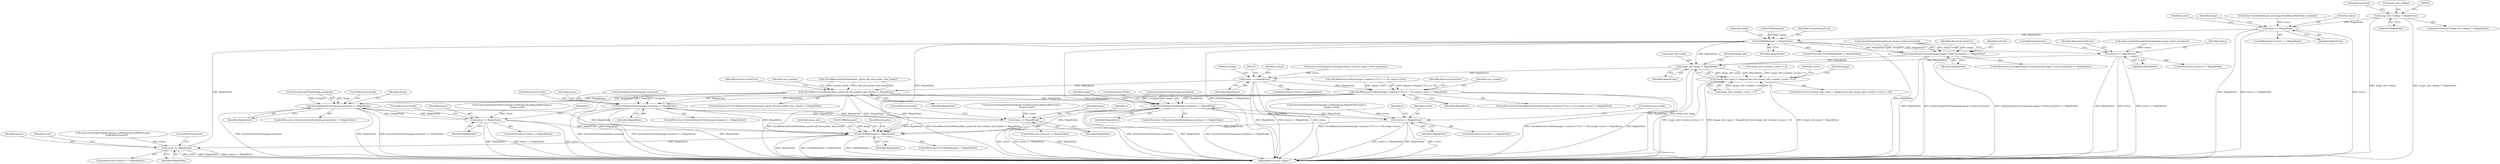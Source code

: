 digraph "0_ImageMagick_134463b926fa965571aa4febd61b810be5e7da05_0@pointer" {
"1000154" [label="(Call,image_info->debug != MagickFalse)"];
"1000193" [label="(Call,status == MagickFalse)"];
"1000494" [label="(Call,EOFBlob(image) != MagickFalse)"];
"1000767" [label="(Call,status == MagickFalse)"];
"1001174" [label="(Call,image_info->ping != MagickFalse)"];
"1001173" [label="(Call,(image_info->ping != MagickFalse) && (image_info->number_scenes != 0))"];
"1001211" [label="(Call,status == MagickFalse)"];
"1001257" [label="(Call,CheckMemoryOverflow((image->columns+7UL) >> 3UL,image->rows) != MagickFalse)"];
"1001912" [label="(Call,SyncAuthenticPixels(image,exception) == MagickFalse)"];
"1001939" [label="(Call,status == MagickFalse)"];
"1002262" [label="(Call,EOFBlob(image) != MagickFalse)"];
"1002350" [label="(Call,status == MagickFalse)"];
"1002007" [label="(Call,SyncAuthenticPixels(image,exception) == MagickFalse)"];
"1002034" [label="(Call,status == MagickFalse)"];
"1002213" [label="(Call,SyncAuthenticPixels(image,exception) == MagickFalse)"];
"1002240" [label="(Call,status == MagickFalse)"];
"1001289" [label="(Call,CheckMemoryOverflow(number_pixels,viff_info.number_data_bands) != MagickFalse)"];
"1000823" [label="(Call,AcquireImageColormap(image,image->colors,exception) == MagickFalse)"];
"1001921" [label="(Identifier,image)"];
"1000170" [label="(Identifier,exception)"];
"1001917" [label="(ControlStructure,break;)"];
"1001175" [label="(Call,image_info->ping)"];
"1002261" [label="(ControlStructure,if (EOFBlob(image) != MagickFalse))"];
"1002033" [label="(ControlStructure,if (status == MagickFalse))"];
"1000192" [label="(ControlStructure,if (status == MagickFalse))"];
"1002370" [label="(MethodReturn,static Image *)"];
"1000768" [label="(Identifier,status)"];
"1001962" [label="(Identifier,y)"];
"1001941" [label="(Identifier,MagickFalse)"];
"1000767" [label="(Call,status == MagickFalse)"];
"1000766" [label="(ControlStructure,if (status == MagickFalse))"];
"1001911" [label="(ControlStructure,if (SyncAuthenticPixels(image,exception) == MagickFalse))"];
"1001938" [label="(ControlStructure,if (status == MagickFalse))"];
"1001290" [label="(Call,CheckMemoryOverflow(number_pixels,viff_info.number_data_bands))"];
"1001257" [label="(Call,CheckMemoryOverflow((image->columns+7UL) >> 3UL,image->rows) != MagickFalse)"];
"1002011" [label="(Identifier,MagickFalse)"];
"1002016" [label="(Identifier,image)"];
"1001178" [label="(Identifier,MagickFalse)"];
"1000195" [label="(Identifier,MagickFalse)"];
"1000206" [label="(Identifier,count)"];
"1002212" [label="(ControlStructure,if (SyncAuthenticPixels(image,exception) == MagickFalse))"];
"1001210" [label="(ControlStructure,if (status == MagickFalse))"];
"1002243" [label="(ControlStructure,break;)"];
"1001274" [label="(Identifier,max_packets)"];
"1000198" [label="(Identifier,image)"];
"1000773" [label="(ControlStructure,break;)"];
"1002352" [label="(Identifier,MagickFalse)"];
"1001173" [label="(Call,(image_info->ping != MagickFalse) && (image_info->number_scenes != 0))"];
"1001940" [label="(Identifier,status)"];
"1002265" [label="(Identifier,MagickFalse)"];
"1001256" [label="(ControlStructure,if (CheckMemoryOverflow((image->columns+7UL) >> 3UL,image->rows) != MagickFalse))"];
"1000771" [label="(Identifier,ResourceLimitError)"];
"1002241" [label="(Identifier,status)"];
"1001258" [label="(Call,CheckMemoryOverflow((image->columns+7UL) >> 3UL,image->rows))"];
"1001913" [label="(Call,SyncAuthenticPixels(image,exception))"];
"1002356" [label="(Identifier,count)"];
"1002222" [label="(Identifier,image)"];
"1001916" [label="(Identifier,MagickFalse)"];
"1001942" [label="(ControlStructure,break;)"];
"1001269" [label="(Identifier,MagickFalse)"];
"1000758" [label="(Call,status=AcquireImageColormap(image,image->colors,exception))"];
"1002214" [label="(Call,SyncAuthenticPixels(image,exception))"];
"1002008" [label="(Call,SyncAuthenticPixels(image,exception))"];
"1001211" [label="(Call,status == MagickFalse)"];
"1001297" [label="(Identifier,ResourceLimitError)"];
"1000153" [label="(ControlStructure,if (image_info->debug != MagickFalse))"];
"1001939" [label="(Call,status == MagickFalse)"];
"1002006" [label="(ControlStructure,if (SyncAuthenticPixels(image,exception) == MagickFalse))"];
"1000823" [label="(Call,AcquireImageColormap(image,image->colors,exception) == MagickFalse)"];
"1000822" [label="(ControlStructure,if (AcquireImageColormap(image,image->colors,exception) == MagickFalse))"];
"1000185" [label="(Call,status=OpenBlob(image_info,image,ReadBinaryBlobMode,exception))"];
"1000158" [label="(Identifier,MagickFalse)"];
"1000494" [label="(Call,EOFBlob(image) != MagickFalse)"];
"1002278" [label="(Identifier,image_info)"];
"1002353" [label="(ControlStructure,break;)"];
"1002242" [label="(Identifier,MagickFalse)"];
"1001187" [label="(Identifier,image)"];
"1001179" [label="(Call,image_info->number_scenes != 0)"];
"1000832" [label="(Identifier,ResourceLimitError)"];
"1001212" [label="(Identifier,status)"];
"1000503" [label="(Identifier,image)"];
"1000497" [label="(Identifier,MagickFalse)"];
"1001289" [label="(Call,CheckMemoryOverflow(number_pixels,viff_info.number_data_bands) != MagickFalse)"];
"1000194" [label="(Identifier,status)"];
"1000493" [label="(ControlStructure,if (EOFBlob(image) != MagickFalse))"];
"1002037" [label="(ControlStructure,break;)"];
"1002217" [label="(Identifier,MagickFalse)"];
"1002276" [label="(Call,image_info->number_scenes != 0)"];
"1002240" [label="(Call,status == MagickFalse)"];
"1001200" [label="(Identifier,status)"];
"1000837" [label="(Identifier,viff_info)"];
"1001172" [label="(ControlStructure,if ((image_info->ping != MagickFalse) && (image_info->number_scenes != 0)))"];
"1002218" [label="(ControlStructure,break;)"];
"1002007" [label="(Call,SyncAuthenticPixels(image,exception) == MagickFalse)"];
"1001927" [label="(Call,status=SetImageProgress(image,LoadImageTag,(MagickOffsetType) y,\n                image->rows))"];
"1002034" [label="(Call,status == MagickFalse)"];
"1000495" [label="(Call,EOFBlob(image))"];
"1001271" [label="(Identifier,ResourceLimitError)"];
"1001174" [label="(Call,image_info->ping != MagickFalse)"];
"1000154" [label="(Call,image_info->debug != MagickFalse)"];
"1002340" [label="(Call,status=SetImageProgress(image,LoadImagesTag,TellBlob(image),\n          GetBlobSize(image)))"];
"1002036" [label="(Identifier,MagickFalse)"];
"1000155" [label="(Call,image_info->debug)"];
"1000499" [label="(Identifier,CorruptImageError)"];
"1001199" [label="(Call,status=SetImageExtent(image,image->columns,image->rows,exception))"];
"1002228" [label="(Call,status=SetImageProgress(image,LoadImageTag,(MagickOffsetType) y,\n                image->rows))"];
"1002350" [label="(Call,status == MagickFalse)"];
"1001181" [label="(Identifier,image_info)"];
"1002263" [label="(Call,EOFBlob(image))"];
"1001300" [label="(Identifier,max_packets)"];
"1001216" [label="(Identifier,image)"];
"1002022" [label="(Call,status=SetImageProgress(image,LoadImageTag,(MagickOffsetType) y,\n                image->rows))"];
"1001912" [label="(Call,SyncAuthenticPixels(image,exception) == MagickFalse)"];
"1000830" [label="(Identifier,MagickFalse)"];
"1001723" [label="(Identifier,y)"];
"1002351" [label="(Identifier,status)"];
"1001213" [label="(Identifier,MagickFalse)"];
"1002349" [label="(ControlStructure,if (status == MagickFalse))"];
"1002063" [label="(Identifier,y)"];
"1002262" [label="(Call,EOFBlob(image) != MagickFalse)"];
"1000769" [label="(Identifier,MagickFalse)"];
"1001288" [label="(ControlStructure,if (CheckMemoryOverflow(number_pixels,viff_info.number_data_bands) != MagickFalse))"];
"1002035" [label="(Identifier,status)"];
"1001295" [label="(Identifier,MagickFalse)"];
"1002213" [label="(Call,SyncAuthenticPixels(image,exception) == MagickFalse)"];
"1000824" [label="(Call,AcquireImageColormap(image,image->colors,exception))"];
"1002239" [label="(ControlStructure,if (status == MagickFalse))"];
"1002012" [label="(ControlStructure,break;)"];
"1000193" [label="(Call,status == MagickFalse)"];
"1002268" [label="(Identifier,exception)"];
"1000154" -> "1000153"  [label="AST: "];
"1000154" -> "1000158"  [label="CFG: "];
"1000155" -> "1000154"  [label="AST: "];
"1000158" -> "1000154"  [label="AST: "];
"1000160" -> "1000154"  [label="CFG: "];
"1000170" -> "1000154"  [label="CFG: "];
"1000154" -> "1002370"  [label="DDG: image_info->debug"];
"1000154" -> "1002370"  [label="DDG: image_info->debug != MagickFalse"];
"1000154" -> "1000193"  [label="DDG: MagickFalse"];
"1000193" -> "1000192"  [label="AST: "];
"1000193" -> "1000195"  [label="CFG: "];
"1000194" -> "1000193"  [label="AST: "];
"1000195" -> "1000193"  [label="AST: "];
"1000198" -> "1000193"  [label="CFG: "];
"1000206" -> "1000193"  [label="CFG: "];
"1000193" -> "1002370"  [label="DDG: status"];
"1000193" -> "1002370"  [label="DDG: MagickFalse"];
"1000193" -> "1002370"  [label="DDG: status == MagickFalse"];
"1000185" -> "1000193"  [label="DDG: status"];
"1000193" -> "1000494"  [label="DDG: MagickFalse"];
"1000494" -> "1000493"  [label="AST: "];
"1000494" -> "1000497"  [label="CFG: "];
"1000495" -> "1000494"  [label="AST: "];
"1000497" -> "1000494"  [label="AST: "];
"1000499" -> "1000494"  [label="CFG: "];
"1000503" -> "1000494"  [label="CFG: "];
"1000494" -> "1002370"  [label="DDG: EOFBlob(image) != MagickFalse"];
"1000494" -> "1002370"  [label="DDG: MagickFalse"];
"1000494" -> "1002370"  [label="DDG: EOFBlob(image)"];
"1000495" -> "1000494"  [label="DDG: image"];
"1002262" -> "1000494"  [label="DDG: MagickFalse"];
"1002350" -> "1000494"  [label="DDG: MagickFalse"];
"1000494" -> "1000767"  [label="DDG: MagickFalse"];
"1000494" -> "1000823"  [label="DDG: MagickFalse"];
"1000494" -> "1001174"  [label="DDG: MagickFalse"];
"1000767" -> "1000766"  [label="AST: "];
"1000767" -> "1000769"  [label="CFG: "];
"1000768" -> "1000767"  [label="AST: "];
"1000769" -> "1000767"  [label="AST: "];
"1000771" -> "1000767"  [label="CFG: "];
"1000773" -> "1000767"  [label="CFG: "];
"1000767" -> "1002370"  [label="DDG: status == MagickFalse"];
"1000767" -> "1002370"  [label="DDG: MagickFalse"];
"1000767" -> "1002370"  [label="DDG: status"];
"1000758" -> "1000767"  [label="DDG: status"];
"1000767" -> "1001174"  [label="DDG: MagickFalse"];
"1001174" -> "1001173"  [label="AST: "];
"1001174" -> "1001178"  [label="CFG: "];
"1001175" -> "1001174"  [label="AST: "];
"1001178" -> "1001174"  [label="AST: "];
"1001181" -> "1001174"  [label="CFG: "];
"1001173" -> "1001174"  [label="CFG: "];
"1001174" -> "1002370"  [label="DDG: MagickFalse"];
"1001174" -> "1002370"  [label="DDG: image_info->ping"];
"1001174" -> "1001173"  [label="DDG: image_info->ping"];
"1001174" -> "1001173"  [label="DDG: MagickFalse"];
"1000823" -> "1001174"  [label="DDG: MagickFalse"];
"1001174" -> "1001211"  [label="DDG: MagickFalse"];
"1001173" -> "1001172"  [label="AST: "];
"1001173" -> "1001179"  [label="CFG: "];
"1001179" -> "1001173"  [label="AST: "];
"1001187" -> "1001173"  [label="CFG: "];
"1001200" -> "1001173"  [label="CFG: "];
"1001173" -> "1002370"  [label="DDG: image_info->number_scenes != 0"];
"1001173" -> "1002370"  [label="DDG: (image_info->ping != MagickFalse) && (image_info->number_scenes != 0)"];
"1001173" -> "1002370"  [label="DDG: image_info->ping != MagickFalse"];
"1002276" -> "1001173"  [label="DDG: image_info->number_scenes != 0"];
"1001179" -> "1001173"  [label="DDG: image_info->number_scenes"];
"1001179" -> "1001173"  [label="DDG: 0"];
"1001211" -> "1001210"  [label="AST: "];
"1001211" -> "1001213"  [label="CFG: "];
"1001212" -> "1001211"  [label="AST: "];
"1001213" -> "1001211"  [label="AST: "];
"1001216" -> "1001211"  [label="CFG: "];
"1001219" -> "1001211"  [label="CFG: "];
"1001211" -> "1002370"  [label="DDG: MagickFalse"];
"1001211" -> "1002370"  [label="DDG: status == MagickFalse"];
"1001211" -> "1002370"  [label="DDG: status"];
"1001199" -> "1001211"  [label="DDG: status"];
"1001211" -> "1001257"  [label="DDG: MagickFalse"];
"1001211" -> "1001289"  [label="DDG: MagickFalse"];
"1001257" -> "1001256"  [label="AST: "];
"1001257" -> "1001269"  [label="CFG: "];
"1001258" -> "1001257"  [label="AST: "];
"1001269" -> "1001257"  [label="AST: "];
"1001271" -> "1001257"  [label="CFG: "];
"1001274" -> "1001257"  [label="CFG: "];
"1001257" -> "1002370"  [label="DDG: CheckMemoryOverflow((image->columns+7UL) >> 3UL,image->rows)"];
"1001257" -> "1002370"  [label="DDG: CheckMemoryOverflow((image->columns+7UL) >> 3UL,image->rows) != MagickFalse"];
"1001257" -> "1002370"  [label="DDG: MagickFalse"];
"1001258" -> "1001257"  [label="DDG: (image->columns+7UL) >> 3UL"];
"1001258" -> "1001257"  [label="DDG: image->rows"];
"1001257" -> "1001912"  [label="DDG: MagickFalse"];
"1001257" -> "1002007"  [label="DDG: MagickFalse"];
"1001257" -> "1002213"  [label="DDG: MagickFalse"];
"1001257" -> "1002262"  [label="DDG: MagickFalse"];
"1001912" -> "1001911"  [label="AST: "];
"1001912" -> "1001916"  [label="CFG: "];
"1001913" -> "1001912"  [label="AST: "];
"1001916" -> "1001912"  [label="AST: "];
"1001917" -> "1001912"  [label="CFG: "];
"1001921" -> "1001912"  [label="CFG: "];
"1001912" -> "1002370"  [label="DDG: MagickFalse"];
"1001912" -> "1002370"  [label="DDG: SyncAuthenticPixels(image,exception) == MagickFalse"];
"1001912" -> "1002370"  [label="DDG: SyncAuthenticPixels(image,exception)"];
"1001913" -> "1001912"  [label="DDG: image"];
"1001913" -> "1001912"  [label="DDG: exception"];
"1001289" -> "1001912"  [label="DDG: MagickFalse"];
"1001939" -> "1001912"  [label="DDG: MagickFalse"];
"1001912" -> "1001939"  [label="DDG: MagickFalse"];
"1001912" -> "1002262"  [label="DDG: MagickFalse"];
"1001939" -> "1001938"  [label="AST: "];
"1001939" -> "1001941"  [label="CFG: "];
"1001940" -> "1001939"  [label="AST: "];
"1001941" -> "1001939"  [label="AST: "];
"1001942" -> "1001939"  [label="CFG: "];
"1001723" -> "1001939"  [label="CFG: "];
"1001939" -> "1002370"  [label="DDG: status"];
"1001939" -> "1002370"  [label="DDG: status == MagickFalse"];
"1001939" -> "1002370"  [label="DDG: MagickFalse"];
"1001927" -> "1001939"  [label="DDG: status"];
"1001939" -> "1002262"  [label="DDG: MagickFalse"];
"1002262" -> "1002261"  [label="AST: "];
"1002262" -> "1002265"  [label="CFG: "];
"1002263" -> "1002262"  [label="AST: "];
"1002265" -> "1002262"  [label="AST: "];
"1002268" -> "1002262"  [label="CFG: "];
"1002278" -> "1002262"  [label="CFG: "];
"1002262" -> "1002370"  [label="DDG: MagickFalse"];
"1002262" -> "1002370"  [label="DDG: EOFBlob(image) != MagickFalse"];
"1002262" -> "1002370"  [label="DDG: EOFBlob(image)"];
"1002263" -> "1002262"  [label="DDG: image"];
"1001289" -> "1002262"  [label="DDG: MagickFalse"];
"1002240" -> "1002262"  [label="DDG: MagickFalse"];
"1002034" -> "1002262"  [label="DDG: MagickFalse"];
"1002213" -> "1002262"  [label="DDG: MagickFalse"];
"1002007" -> "1002262"  [label="DDG: MagickFalse"];
"1002262" -> "1002350"  [label="DDG: MagickFalse"];
"1002350" -> "1002349"  [label="AST: "];
"1002350" -> "1002352"  [label="CFG: "];
"1002351" -> "1002350"  [label="AST: "];
"1002352" -> "1002350"  [label="AST: "];
"1002356" -> "1002350"  [label="CFG: "];
"1002353" -> "1002350"  [label="CFG: "];
"1002350" -> "1002370"  [label="DDG: status"];
"1002350" -> "1002370"  [label="DDG: MagickFalse"];
"1002350" -> "1002370"  [label="DDG: status == MagickFalse"];
"1002340" -> "1002350"  [label="DDG: status"];
"1002007" -> "1002006"  [label="AST: "];
"1002007" -> "1002011"  [label="CFG: "];
"1002008" -> "1002007"  [label="AST: "];
"1002011" -> "1002007"  [label="AST: "];
"1002012" -> "1002007"  [label="CFG: "];
"1002016" -> "1002007"  [label="CFG: "];
"1002007" -> "1002370"  [label="DDG: SyncAuthenticPixels(image,exception)"];
"1002007" -> "1002370"  [label="DDG: SyncAuthenticPixels(image,exception) == MagickFalse"];
"1002007" -> "1002370"  [label="DDG: MagickFalse"];
"1002008" -> "1002007"  [label="DDG: image"];
"1002008" -> "1002007"  [label="DDG: exception"];
"1001289" -> "1002007"  [label="DDG: MagickFalse"];
"1002034" -> "1002007"  [label="DDG: MagickFalse"];
"1002007" -> "1002034"  [label="DDG: MagickFalse"];
"1002034" -> "1002033"  [label="AST: "];
"1002034" -> "1002036"  [label="CFG: "];
"1002035" -> "1002034"  [label="AST: "];
"1002036" -> "1002034"  [label="AST: "];
"1002037" -> "1002034"  [label="CFG: "];
"1001962" -> "1002034"  [label="CFG: "];
"1002034" -> "1002370"  [label="DDG: status == MagickFalse"];
"1002034" -> "1002370"  [label="DDG: MagickFalse"];
"1002034" -> "1002370"  [label="DDG: status"];
"1002022" -> "1002034"  [label="DDG: status"];
"1002213" -> "1002212"  [label="AST: "];
"1002213" -> "1002217"  [label="CFG: "];
"1002214" -> "1002213"  [label="AST: "];
"1002217" -> "1002213"  [label="AST: "];
"1002218" -> "1002213"  [label="CFG: "];
"1002222" -> "1002213"  [label="CFG: "];
"1002213" -> "1002370"  [label="DDG: MagickFalse"];
"1002213" -> "1002370"  [label="DDG: SyncAuthenticPixels(image,exception)"];
"1002213" -> "1002370"  [label="DDG: SyncAuthenticPixels(image,exception) == MagickFalse"];
"1002214" -> "1002213"  [label="DDG: image"];
"1002214" -> "1002213"  [label="DDG: exception"];
"1001289" -> "1002213"  [label="DDG: MagickFalse"];
"1002240" -> "1002213"  [label="DDG: MagickFalse"];
"1002213" -> "1002240"  [label="DDG: MagickFalse"];
"1002240" -> "1002239"  [label="AST: "];
"1002240" -> "1002242"  [label="CFG: "];
"1002241" -> "1002240"  [label="AST: "];
"1002242" -> "1002240"  [label="AST: "];
"1002243" -> "1002240"  [label="CFG: "];
"1002063" -> "1002240"  [label="CFG: "];
"1002240" -> "1002370"  [label="DDG: MagickFalse"];
"1002240" -> "1002370"  [label="DDG: status == MagickFalse"];
"1002240" -> "1002370"  [label="DDG: status"];
"1002228" -> "1002240"  [label="DDG: status"];
"1001289" -> "1001288"  [label="AST: "];
"1001289" -> "1001295"  [label="CFG: "];
"1001290" -> "1001289"  [label="AST: "];
"1001295" -> "1001289"  [label="AST: "];
"1001297" -> "1001289"  [label="CFG: "];
"1001300" -> "1001289"  [label="CFG: "];
"1001289" -> "1002370"  [label="DDG: MagickFalse"];
"1001289" -> "1002370"  [label="DDG: CheckMemoryOverflow(number_pixels,viff_info.number_data_bands)"];
"1001289" -> "1002370"  [label="DDG: CheckMemoryOverflow(number_pixels,viff_info.number_data_bands) != MagickFalse"];
"1001290" -> "1001289"  [label="DDG: number_pixels"];
"1001290" -> "1001289"  [label="DDG: viff_info.number_data_bands"];
"1000823" -> "1000822"  [label="AST: "];
"1000823" -> "1000830"  [label="CFG: "];
"1000824" -> "1000823"  [label="AST: "];
"1000830" -> "1000823"  [label="AST: "];
"1000832" -> "1000823"  [label="CFG: "];
"1000837" -> "1000823"  [label="CFG: "];
"1000823" -> "1002370"  [label="DDG: MagickFalse"];
"1000823" -> "1002370"  [label="DDG: AcquireImageColormap(image,image->colors,exception)"];
"1000823" -> "1002370"  [label="DDG: AcquireImageColormap(image,image->colors,exception) == MagickFalse"];
"1000824" -> "1000823"  [label="DDG: image"];
"1000824" -> "1000823"  [label="DDG: image->colors"];
"1000824" -> "1000823"  [label="DDG: exception"];
}
